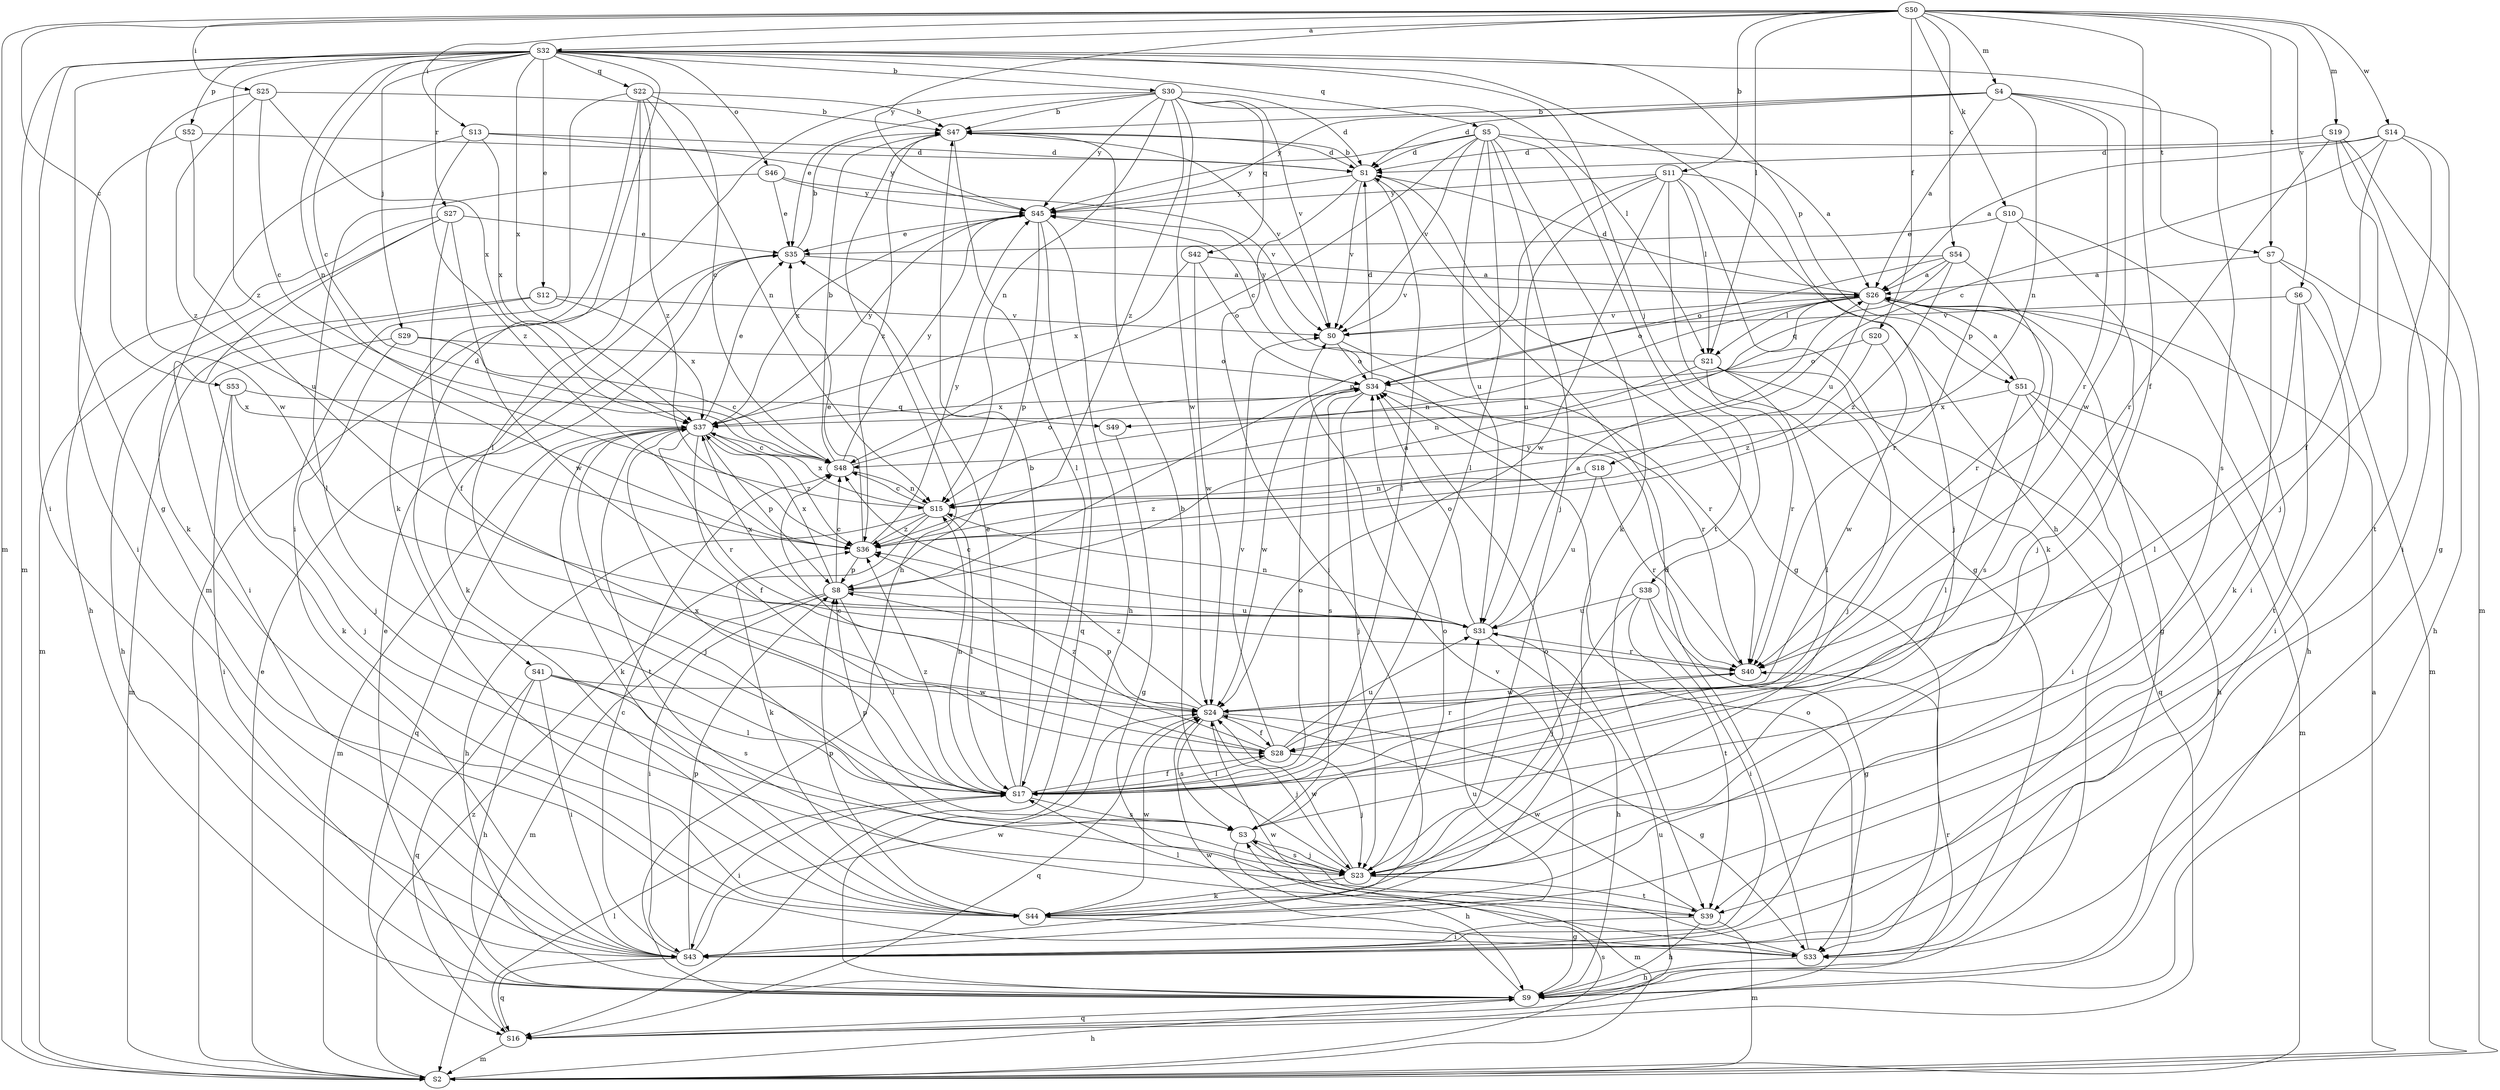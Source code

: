 strict digraph  {
S50;
S32;
S26;
S11;
S30;
S47;
S53;
S54;
S48;
S41;
S1;
S12;
S35;
S20;
S28;
S33;
S9;
S13;
S25;
S43;
S29;
S38;
S23;
S10;
S44;
S21;
S17;
S4;
S19;
S2;
S15;
S46;
S34;
S52;
S51;
S8;
S5;
S22;
S42;
S49;
S16;
S27;
S40;
S3;
S7;
S39;
S18;
S31;
S6;
S0;
S14;
S24;
S37;
S45;
S36;
S50 -> S32  [label=a];
S50 -> S11  [label=b];
S50 -> S53  [label=c];
S50 -> S54  [label=c];
S50 -> S20  [label=f];
S50 -> S28  [label=f];
S50 -> S13  [label=i];
S50 -> S25  [label=i];
S50 -> S10  [label=k];
S50 -> S21  [label=l];
S50 -> S4  [label=m];
S50 -> S19  [label=m];
S50 -> S2  [label=m];
S50 -> S7  [label=t];
S50 -> S6  [label=v];
S50 -> S14  [label=w];
S50 -> S45  [label=y];
S32 -> S30  [label=b];
S32 -> S48  [label=c];
S32 -> S41  [label=d];
S32 -> S12  [label=e];
S32 -> S33  [label=g];
S32 -> S9  [label=h];
S32 -> S43  [label=i];
S32 -> S29  [label=j];
S32 -> S38  [label=j];
S32 -> S2  [label=m];
S32 -> S15  [label=n];
S32 -> S46  [label=o];
S32 -> S52  [label=p];
S32 -> S51  [label=p];
S32 -> S5  [label=q];
S32 -> S22  [label=q];
S32 -> S27  [label=r];
S32 -> S7  [label=t];
S32 -> S37  [label=x];
S32 -> S36  [label=z];
S26 -> S1  [label=d];
S26 -> S33  [label=g];
S26 -> S9  [label=h];
S26 -> S21  [label=l];
S26 -> S15  [label=n];
S26 -> S34  [label=o];
S26 -> S51  [label=p];
S26 -> S3  [label=s];
S26 -> S18  [label=u];
S26 -> S0  [label=v];
S11 -> S33  [label=g];
S11 -> S23  [label=j];
S11 -> S44  [label=k];
S11 -> S21  [label=l];
S11 -> S8  [label=p];
S11 -> S31  [label=u];
S11 -> S24  [label=w];
S11 -> S45  [label=y];
S30 -> S47  [label=b];
S30 -> S1  [label=d];
S30 -> S35  [label=e];
S30 -> S21  [label=l];
S30 -> S2  [label=m];
S30 -> S15  [label=n];
S30 -> S42  [label=q];
S30 -> S0  [label=v];
S30 -> S24  [label=w];
S30 -> S45  [label=y];
S30 -> S36  [label=z];
S47 -> S1  [label=d];
S47 -> S9  [label=h];
S47 -> S17  [label=l];
S47 -> S0  [label=v];
S47 -> S36  [label=z];
S53 -> S43  [label=i];
S53 -> S23  [label=j];
S53 -> S49  [label=q];
S53 -> S37  [label=x];
S54 -> S26  [label=a];
S54 -> S34  [label=o];
S54 -> S49  [label=q];
S54 -> S40  [label=r];
S54 -> S0  [label=v];
S54 -> S36  [label=z];
S48 -> S47  [label=b];
S48 -> S15  [label=n];
S48 -> S34  [label=o];
S48 -> S45  [label=y];
S41 -> S9  [label=h];
S41 -> S43  [label=i];
S41 -> S17  [label=l];
S41 -> S16  [label=q];
S41 -> S3  [label=s];
S41 -> S24  [label=w];
S1 -> S47  [label=b];
S1 -> S33  [label=g];
S1 -> S43  [label=i];
S1 -> S17  [label=l];
S1 -> S0  [label=v];
S1 -> S45  [label=y];
S12 -> S9  [label=h];
S12 -> S2  [label=m];
S12 -> S0  [label=v];
S12 -> S37  [label=x];
S35 -> S26  [label=a];
S35 -> S47  [label=b];
S35 -> S44  [label=k];
S20 -> S34  [label=o];
S20 -> S24  [label=w];
S20 -> S36  [label=z];
S28 -> S48  [label=c];
S28 -> S23  [label=j];
S28 -> S17  [label=l];
S28 -> S40  [label=r];
S28 -> S31  [label=u];
S28 -> S0  [label=v];
S28 -> S36  [label=z];
S33 -> S1  [label=d];
S33 -> S9  [label=h];
S33 -> S24  [label=w];
S9 -> S35  [label=e];
S9 -> S16  [label=q];
S9 -> S40  [label=r];
S9 -> S0  [label=v];
S9 -> S24  [label=w];
S13 -> S1  [label=d];
S13 -> S44  [label=k];
S13 -> S37  [label=x];
S13 -> S45  [label=y];
S13 -> S36  [label=z];
S25 -> S47  [label=b];
S25 -> S48  [label=c];
S25 -> S24  [label=w];
S25 -> S37  [label=x];
S25 -> S36  [label=z];
S43 -> S48  [label=c];
S43 -> S8  [label=p];
S43 -> S16  [label=q];
S43 -> S31  [label=u];
S43 -> S24  [label=w];
S29 -> S48  [label=c];
S29 -> S23  [label=j];
S29 -> S44  [label=k];
S29 -> S34  [label=o];
S38 -> S33  [label=g];
S38 -> S43  [label=i];
S38 -> S23  [label=j];
S38 -> S39  [label=t];
S38 -> S31  [label=u];
S23 -> S47  [label=b];
S23 -> S44  [label=k];
S23 -> S34  [label=o];
S23 -> S3  [label=s];
S23 -> S39  [label=t];
S23 -> S24  [label=w];
S10 -> S35  [label=e];
S10 -> S43  [label=i];
S10 -> S23  [label=j];
S10 -> S40  [label=r];
S44 -> S33  [label=g];
S44 -> S34  [label=o];
S44 -> S8  [label=p];
S44 -> S24  [label=w];
S21 -> S23  [label=j];
S21 -> S17  [label=l];
S21 -> S15  [label=n];
S21 -> S16  [label=q];
S21 -> S40  [label=r];
S21 -> S45  [label=y];
S17 -> S47  [label=b];
S17 -> S35  [label=e];
S17 -> S28  [label=f];
S17 -> S43  [label=i];
S17 -> S15  [label=n];
S17 -> S34  [label=o];
S17 -> S3  [label=s];
S17 -> S37  [label=x];
S17 -> S36  [label=z];
S4 -> S26  [label=a];
S4 -> S47  [label=b];
S4 -> S1  [label=d];
S4 -> S15  [label=n];
S4 -> S40  [label=r];
S4 -> S3  [label=s];
S4 -> S24  [label=w];
S4 -> S45  [label=y];
S19 -> S1  [label=d];
S19 -> S43  [label=i];
S19 -> S23  [label=j];
S19 -> S2  [label=m];
S19 -> S40  [label=r];
S2 -> S26  [label=a];
S2 -> S35  [label=e];
S2 -> S9  [label=h];
S2 -> S3  [label=s];
S2 -> S36  [label=z];
S15 -> S48  [label=c];
S15 -> S9  [label=h];
S15 -> S44  [label=k];
S15 -> S17  [label=l];
S15 -> S37  [label=x];
S15 -> S36  [label=z];
S46 -> S35  [label=e];
S46 -> S17  [label=l];
S46 -> S0  [label=v];
S46 -> S45  [label=y];
S34 -> S1  [label=d];
S34 -> S23  [label=j];
S34 -> S40  [label=r];
S34 -> S3  [label=s];
S34 -> S24  [label=w];
S34 -> S37  [label=x];
S52 -> S1  [label=d];
S52 -> S43  [label=i];
S52 -> S31  [label=u];
S51 -> S26  [label=a];
S51 -> S9  [label=h];
S51 -> S43  [label=i];
S51 -> S17  [label=l];
S51 -> S2  [label=m];
S51 -> S37  [label=x];
S8 -> S26  [label=a];
S8 -> S48  [label=c];
S8 -> S43  [label=i];
S8 -> S17  [label=l];
S8 -> S2  [label=m];
S8 -> S31  [label=u];
S8 -> S37  [label=x];
S5 -> S26  [label=a];
S5 -> S48  [label=c];
S5 -> S1  [label=d];
S5 -> S23  [label=j];
S5 -> S44  [label=k];
S5 -> S17  [label=l];
S5 -> S39  [label=t];
S5 -> S31  [label=u];
S5 -> S0  [label=v];
S5 -> S45  [label=y];
S22 -> S47  [label=b];
S22 -> S48  [label=c];
S22 -> S43  [label=i];
S22 -> S44  [label=k];
S22 -> S17  [label=l];
S22 -> S15  [label=n];
S22 -> S36  [label=z];
S42 -> S26  [label=a];
S42 -> S34  [label=o];
S42 -> S24  [label=w];
S42 -> S37  [label=x];
S49 -> S33  [label=g];
S16 -> S17  [label=l];
S16 -> S2  [label=m];
S16 -> S34  [label=o];
S16 -> S31  [label=u];
S27 -> S35  [label=e];
S27 -> S28  [label=f];
S27 -> S9  [label=h];
S27 -> S43  [label=i];
S27 -> S2  [label=m];
S27 -> S24  [label=w];
S40 -> S24  [label=w];
S40 -> S45  [label=y];
S3 -> S9  [label=h];
S3 -> S23  [label=j];
S3 -> S2  [label=m];
S3 -> S8  [label=p];
S7 -> S26  [label=a];
S7 -> S9  [label=h];
S7 -> S44  [label=k];
S7 -> S2  [label=m];
S39 -> S9  [label=h];
S39 -> S43  [label=i];
S39 -> S17  [label=l];
S39 -> S2  [label=m];
S39 -> S24  [label=w];
S18 -> S15  [label=n];
S18 -> S40  [label=r];
S18 -> S31  [label=u];
S18 -> S36  [label=z];
S31 -> S26  [label=a];
S31 -> S48  [label=c];
S31 -> S9  [label=h];
S31 -> S15  [label=n];
S31 -> S34  [label=o];
S31 -> S40  [label=r];
S31 -> S37  [label=x];
S6 -> S43  [label=i];
S6 -> S17  [label=l];
S6 -> S39  [label=t];
S6 -> S0  [label=v];
S0 -> S34  [label=o];
S0 -> S40  [label=r];
S14 -> S26  [label=a];
S14 -> S48  [label=c];
S14 -> S1  [label=d];
S14 -> S28  [label=f];
S14 -> S33  [label=g];
S14 -> S39  [label=t];
S24 -> S28  [label=f];
S24 -> S33  [label=g];
S24 -> S23  [label=j];
S24 -> S8  [label=p];
S24 -> S16  [label=q];
S24 -> S3  [label=s];
S24 -> S36  [label=z];
S37 -> S48  [label=c];
S37 -> S35  [label=e];
S37 -> S28  [label=f];
S37 -> S23  [label=j];
S37 -> S44  [label=k];
S37 -> S2  [label=m];
S37 -> S8  [label=p];
S37 -> S16  [label=q];
S37 -> S40  [label=r];
S37 -> S39  [label=t];
S37 -> S45  [label=y];
S37 -> S36  [label=z];
S45 -> S35  [label=e];
S45 -> S9  [label=h];
S45 -> S8  [label=p];
S45 -> S16  [label=q];
S45 -> S37  [label=x];
S36 -> S35  [label=e];
S36 -> S8  [label=p];
S36 -> S45  [label=y];
}
